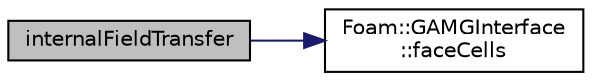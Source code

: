 digraph "internalFieldTransfer"
{
  bgcolor="transparent";
  edge [fontname="Helvetica",fontsize="10",labelfontname="Helvetica",labelfontsize="10"];
  node [fontname="Helvetica",fontsize="10",shape=record];
  rankdir="LR";
  Node1 [label="internalFieldTransfer",height=0.2,width=0.4,color="black", fillcolor="grey75", style="filled", fontcolor="black"];
  Node1 -> Node2 [color="midnightblue",fontsize="10",style="solid",fontname="Helvetica"];
  Node2 [label="Foam::GAMGInterface\l::faceCells",height=0.2,width=0.4,color="black",URL="$a00900.html#a0a14e8a5b97bec325fa87c909ffce70f",tooltip="Return faceCell addressing. "];
}
